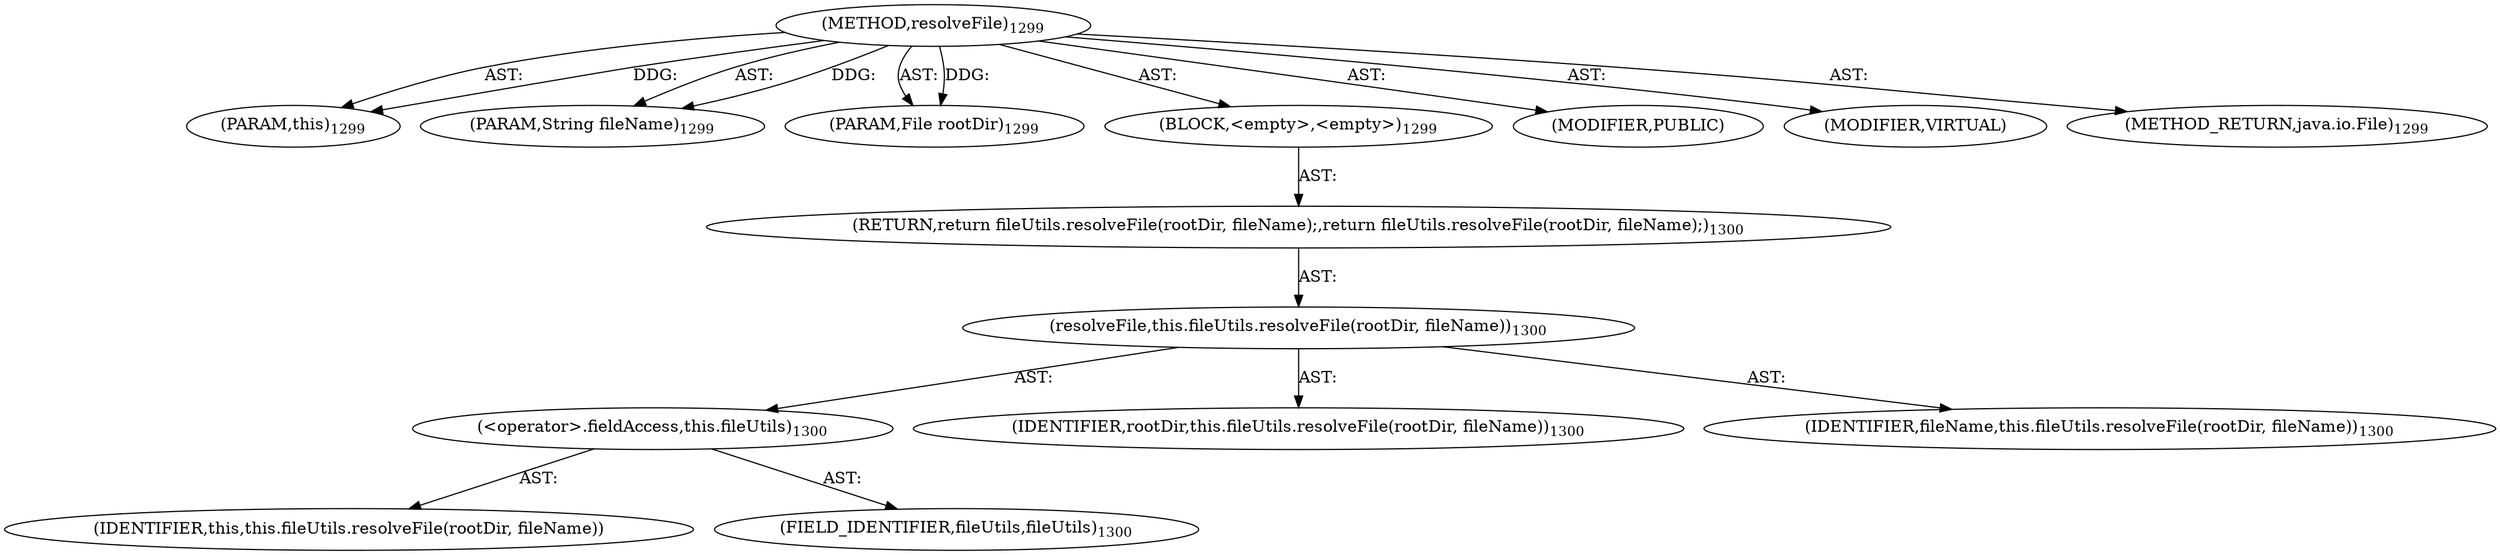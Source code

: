 digraph "resolveFile" {  
"111669149762" [label = <(METHOD,resolveFile)<SUB>1299</SUB>> ]
"115964117137" [label = <(PARAM,this)<SUB>1299</SUB>> ]
"115964117138" [label = <(PARAM,String fileName)<SUB>1299</SUB>> ]
"115964117139" [label = <(PARAM,File rootDir)<SUB>1299</SUB>> ]
"25769803905" [label = <(BLOCK,&lt;empty&gt;,&lt;empty&gt;)<SUB>1299</SUB>> ]
"146028888092" [label = <(RETURN,return fileUtils.resolveFile(rootDir, fileName);,return fileUtils.resolveFile(rootDir, fileName);)<SUB>1300</SUB>> ]
"30064771528" [label = <(resolveFile,this.fileUtils.resolveFile(rootDir, fileName))<SUB>1300</SUB>> ]
"30064771529" [label = <(&lt;operator&gt;.fieldAccess,this.fileUtils)<SUB>1300</SUB>> ]
"68719477208" [label = <(IDENTIFIER,this,this.fileUtils.resolveFile(rootDir, fileName))> ]
"55834574931" [label = <(FIELD_IDENTIFIER,fileUtils,fileUtils)<SUB>1300</SUB>> ]
"68719477209" [label = <(IDENTIFIER,rootDir,this.fileUtils.resolveFile(rootDir, fileName))<SUB>1300</SUB>> ]
"68719477210" [label = <(IDENTIFIER,fileName,this.fileUtils.resolveFile(rootDir, fileName))<SUB>1300</SUB>> ]
"133143986355" [label = <(MODIFIER,PUBLIC)> ]
"133143986356" [label = <(MODIFIER,VIRTUAL)> ]
"128849018946" [label = <(METHOD_RETURN,java.io.File)<SUB>1299</SUB>> ]
  "111669149762" -> "115964117137"  [ label = "AST: "] 
  "111669149762" -> "115964117138"  [ label = "AST: "] 
  "111669149762" -> "115964117139"  [ label = "AST: "] 
  "111669149762" -> "25769803905"  [ label = "AST: "] 
  "111669149762" -> "133143986355"  [ label = "AST: "] 
  "111669149762" -> "133143986356"  [ label = "AST: "] 
  "111669149762" -> "128849018946"  [ label = "AST: "] 
  "25769803905" -> "146028888092"  [ label = "AST: "] 
  "146028888092" -> "30064771528"  [ label = "AST: "] 
  "30064771528" -> "30064771529"  [ label = "AST: "] 
  "30064771528" -> "68719477209"  [ label = "AST: "] 
  "30064771528" -> "68719477210"  [ label = "AST: "] 
  "30064771529" -> "68719477208"  [ label = "AST: "] 
  "30064771529" -> "55834574931"  [ label = "AST: "] 
  "111669149762" -> "115964117137"  [ label = "DDG: "] 
  "111669149762" -> "115964117138"  [ label = "DDG: "] 
  "111669149762" -> "115964117139"  [ label = "DDG: "] 
}
